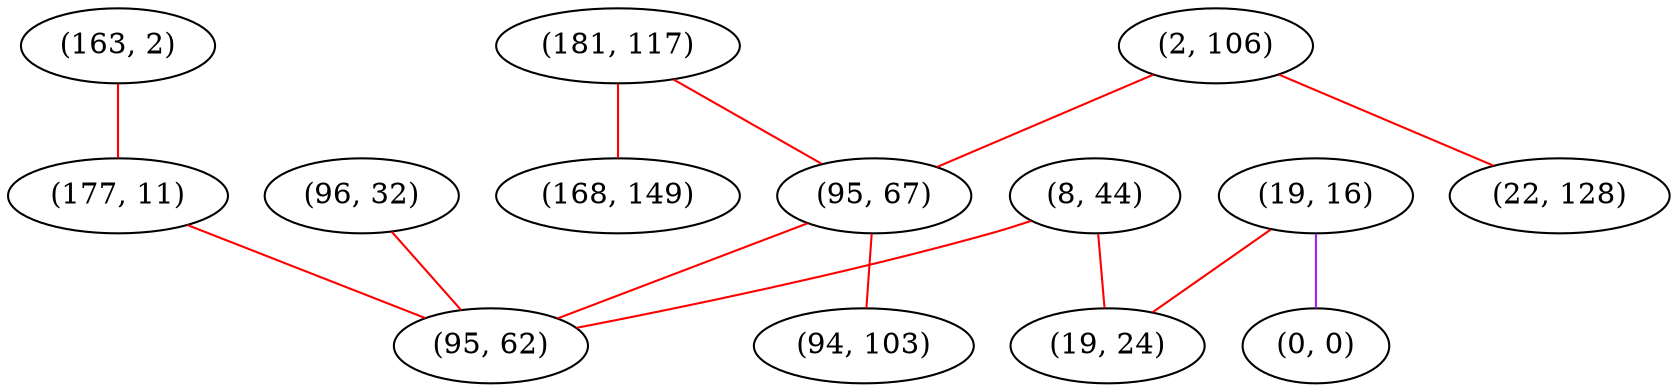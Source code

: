 graph "" {
"(163, 2)";
"(96, 32)";
"(181, 117)";
"(8, 44)";
"(19, 16)";
"(177, 11)";
"(168, 149)";
"(2, 106)";
"(19, 24)";
"(0, 0)";
"(95, 67)";
"(95, 62)";
"(94, 103)";
"(22, 128)";
"(163, 2)" -- "(177, 11)"  [color=red, key=0, weight=1];
"(96, 32)" -- "(95, 62)"  [color=red, key=0, weight=1];
"(181, 117)" -- "(95, 67)"  [color=red, key=0, weight=1];
"(181, 117)" -- "(168, 149)"  [color=red, key=0, weight=1];
"(8, 44)" -- "(19, 24)"  [color=red, key=0, weight=1];
"(8, 44)" -- "(95, 62)"  [color=red, key=0, weight=1];
"(19, 16)" -- "(19, 24)"  [color=red, key=0, weight=1];
"(19, 16)" -- "(0, 0)"  [color=purple, key=0, weight=4];
"(177, 11)" -- "(95, 62)"  [color=red, key=0, weight=1];
"(2, 106)" -- "(95, 67)"  [color=red, key=0, weight=1];
"(2, 106)" -- "(22, 128)"  [color=red, key=0, weight=1];
"(95, 67)" -- "(95, 62)"  [color=red, key=0, weight=1];
"(95, 67)" -- "(94, 103)"  [color=red, key=0, weight=1];
}
